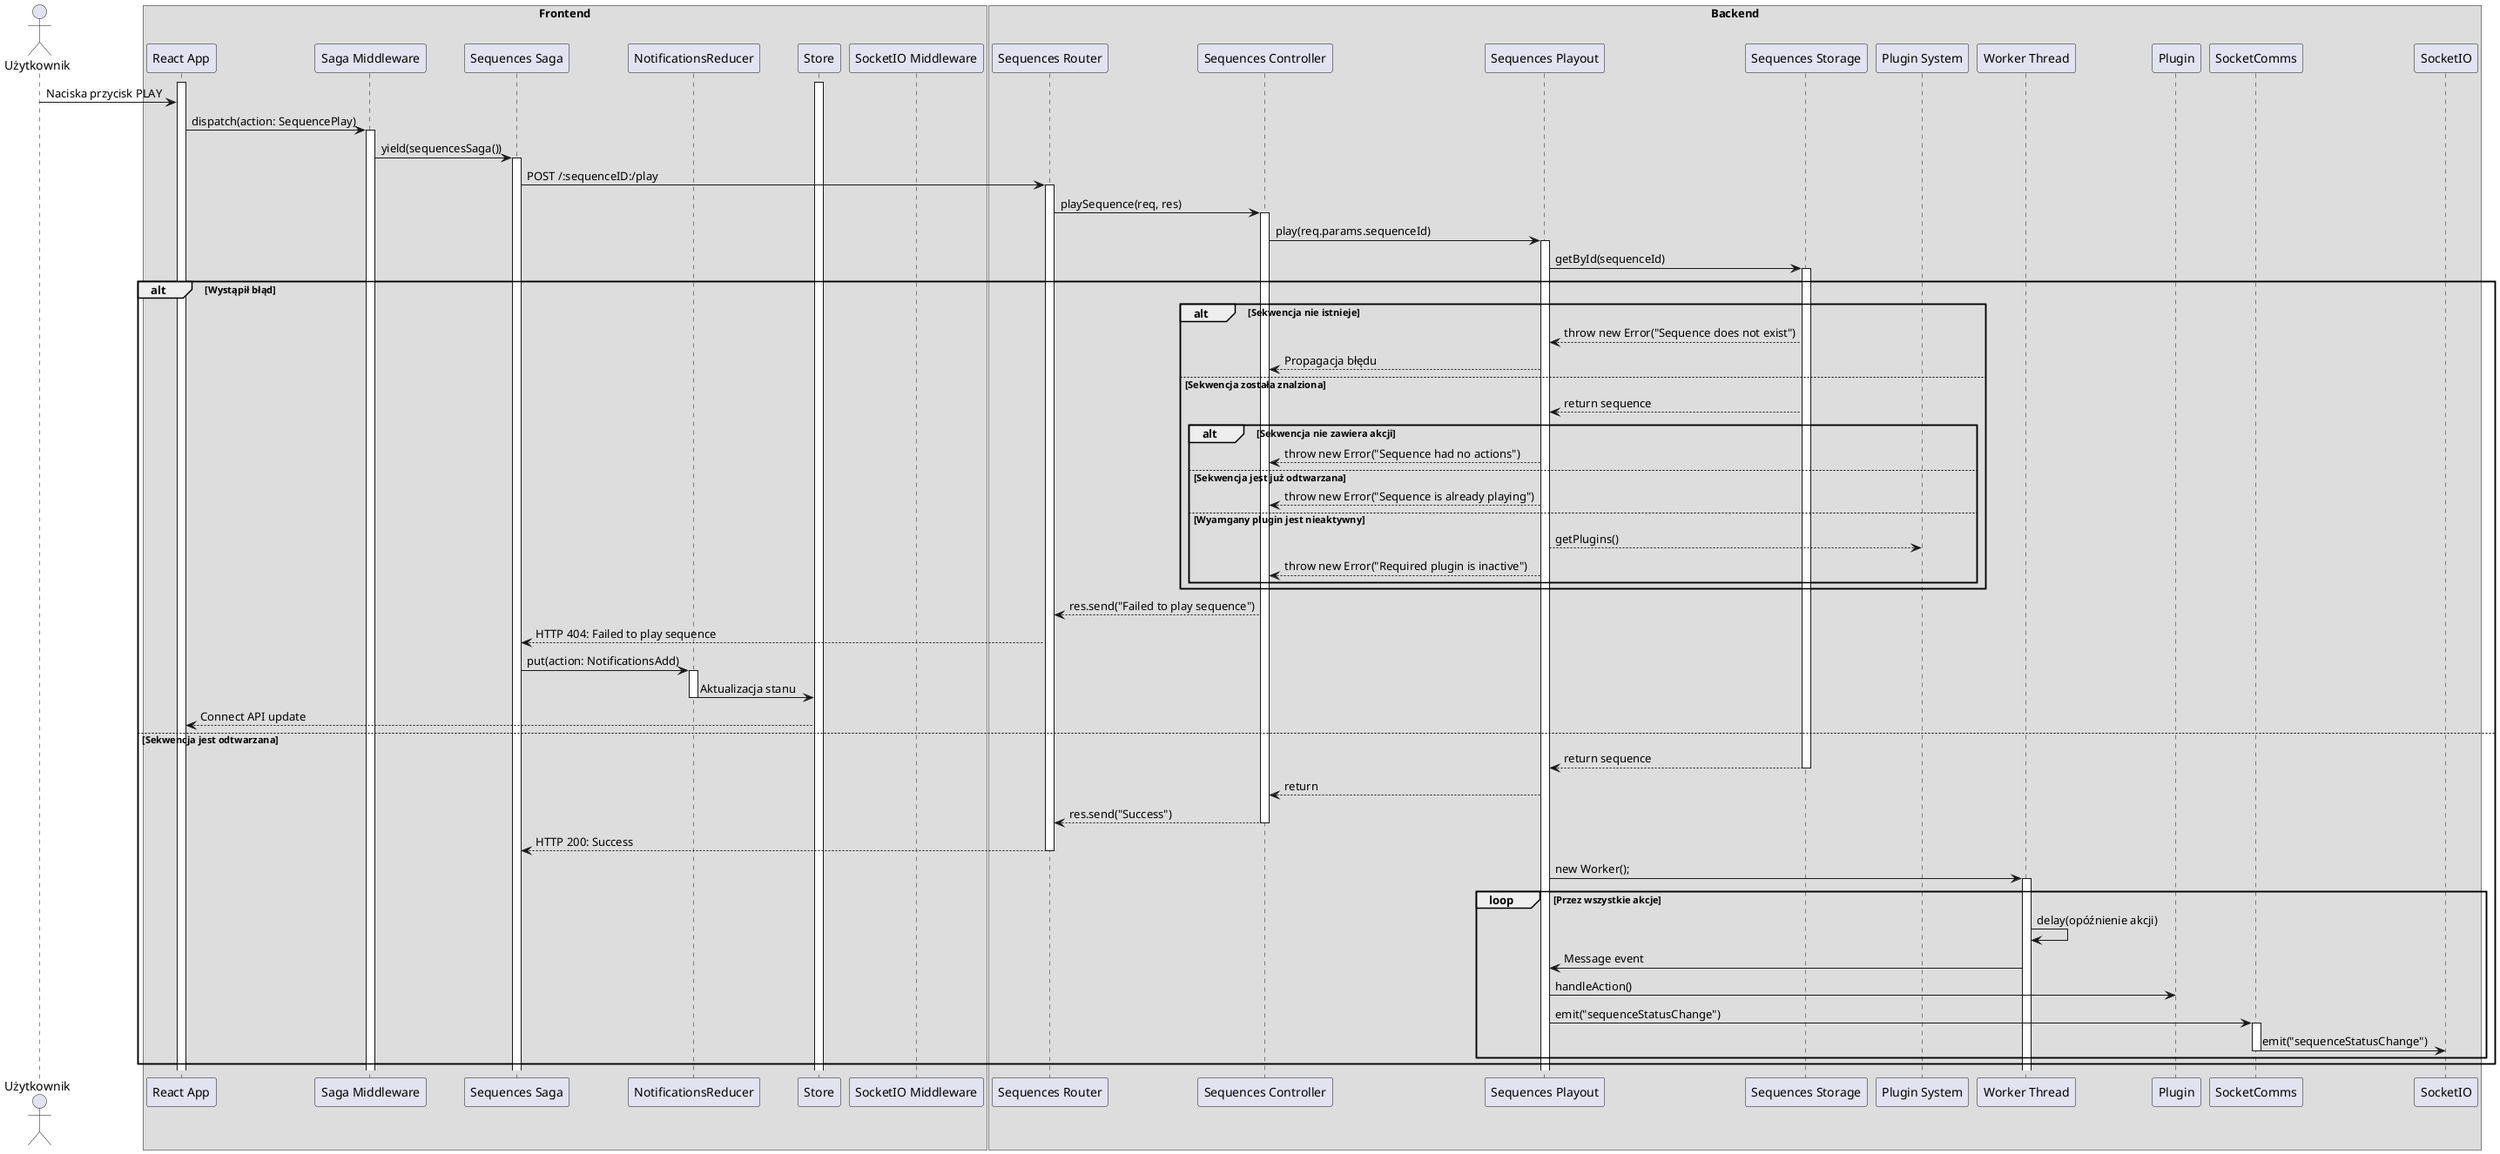 @startuml
actor Użytkownik as User
box "Frontend"
participant "React App" as App
participant "Saga Middleware" as Saga
participant "Sequences Saga" as SeqSaga
participant "NotificationsReducer" as NotiReducer
participant "Store" as Store
participant "SocketIO Middleware" as SocketIOM
end box

box "Backend"
participant "Sequences Router" as Router
participant "Sequences Controller" as Controller
participant "Sequences Playout" as Playout
participant "Sequences Storage" as Storage
participant "Plugin System" as Plugins
participant "Worker Thread" as WT
participant Plugin
participant SocketComms
participant SocketIO
end box

activate Store
activate App

User -> App: Naciska przycisk PLAY
App -> Saga: dispatch(action: SequencePlay)
activate Saga
Saga -> SeqSaga: yield(sequencesSaga())
activate SeqSaga
SeqSaga -> Router: POST /:sequenceID:/play
activate Router
Router -> Controller: playSequence(req, res)
activate Controller
Controller -> Playout: play(req.params.sequenceId)
activate Playout
Playout -> Storage: getById(sequenceId)
activate Storage

alt Wystąpił błąd

    alt Sekwencja nie istnieje
    Storage --> Playout: throw new Error("Sequence does not exist")
    Playout --> Controller: Propagacja błędu
    else Sekwencja została znalziona
    Storage --> Playout: return sequence

        alt Sekwencja nie zawiera akcji
        Playout --> Controller: throw new Error("Sequence had no actions")
        else Sekwencja jest już odtwarzana
        Playout --> Controller: throw new Error("Sequence is already playing")
        else Wyamgany plugin jest nieaktywny
        Playout --> Plugins: getPlugins()
        Playout --> Controller: throw new Error("Required plugin is inactive")
        end

    end

Controller --> Router: res.send("Failed to play sequence")
Router --> SeqSaga: HTTP 404: Failed to play sequence
SeqSaga -> NotiReducer: put(action: NotificationsAdd)
activate NotiReducer
NotiReducer -> Store: Aktualizacja stanu
deactivate NotiReducer
Store --> App: Connect API update

else Sekwencja jest odtwarzana
Storage --> Playout: return sequence
deactivate Storage
Playout --> Controller: return
Controller --> Router: res.send("Success")
deactivate Controller
Router --> SeqSaga: HTTP 200: Success
deactivate Router

Playout -> WT: new Worker();
activate WT
loop Przez wszystkie akcje
WT -> WT: delay(opóźnienie akcji)
WT -> Playout: Message event
Playout -> Plugin: handleAction()
Playout -> SocketComms: emit("sequenceStatusChange")
activate SocketComms
SocketComms -> SocketIO: emit("sequenceStatusChange")
deactivate SocketComms



end

end

@enduml